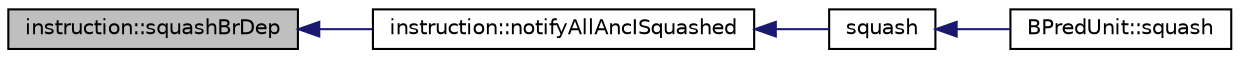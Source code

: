 digraph G
{
  edge [fontname="Helvetica",fontsize="10",labelfontname="Helvetica",labelfontsize="10"];
  node [fontname="Helvetica",fontsize="10",shape=record];
  rankdir=LR;
  Node1 [label="instruction::squashBrDep",height=0.2,width=0.4,color="black", fillcolor="grey75", style="filled" fontcolor="black"];
  Node1 -> Node2 [dir=back,color="midnightblue",fontsize="10",style="solid",fontname="Helvetica"];
  Node2 [label="instruction::notifyAllAncISquashed",height=0.2,width=0.4,color="black", fillcolor="white", style="filled",URL="$classinstruction.html#abe8f9b353e303a39ab97f1d4bebba101"];
  Node2 -> Node3 [dir=back,color="midnightblue",fontsize="10",style="solid",fontname="Helvetica"];
  Node3 [label="squash",height=0.2,width=0.4,color="black", fillcolor="white", style="filled",URL="$bkEnd_8cpp.html#ab66b103fb7f2942ca9fd5379cf47893f"];
  Node3 -> Node4 [dir=back,color="midnightblue",fontsize="10",style="solid",fontname="Helvetica"];
  Node4 [label="BPredUnit::squash",height=0.2,width=0.4,color="black", fillcolor="white", style="filled",URL="$classBPredUnit.html#a78e6f48f8a11db90daab850527d48aa7"];
}
